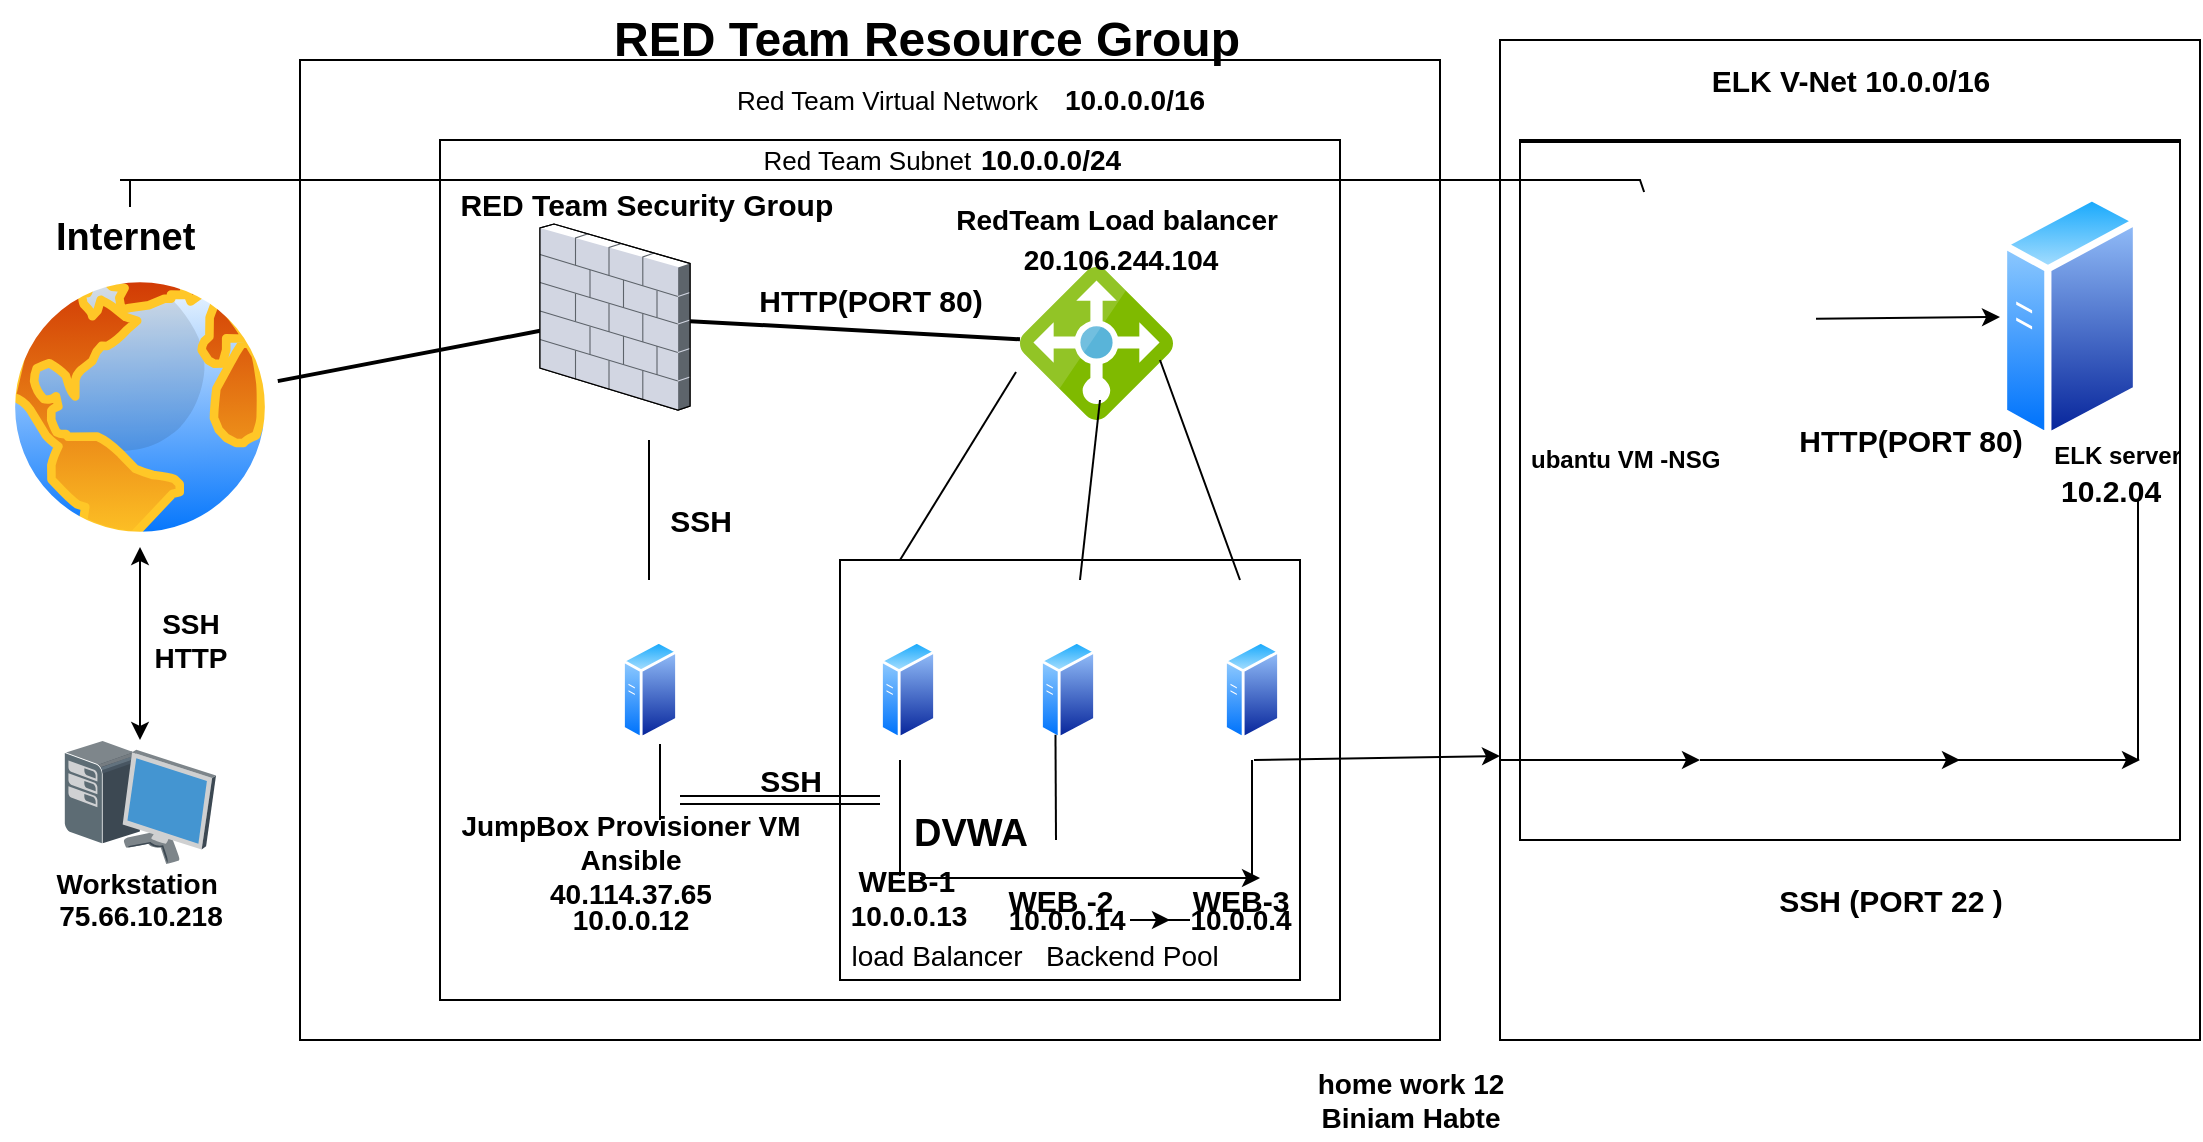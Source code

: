 <mxfile version="15.9.1" type="google"><diagram name="Page-1" id="e3a06f82-3646-2815-327d-82caf3d4e204"><mxGraphModel dx="1422" dy="762" grid="1" gridSize="10" guides="1" tooltips="1" connect="1" arrows="1" fold="1" page="1" pageScale="1.5" pageWidth="1169" pageHeight="826" background="none" math="0" shadow="0"><root><object label="" id="0"><mxCell style=";html=1;"/></object><mxCell id="1" style=";html=1;" parent="0"/><mxCell id="6a7d8f32e03d9370-32" style="edgeStyle=none;rounded=0;html=1;startSize=10;endSize=10;jettySize=auto;orthogonalLoop=1;fontSize=14;endArrow=none;endFill=0;strokeWidth=2;entryX=0.027;entryY=0.57;entryDx=0;entryDy=0;entryPerimeter=0;" parent="1" source="BCDuXwNG9TcysvzgNh1J-11" target="6a7d8f32e03d9370-17" edge="1"><mxGeometry relative="1" as="geometry"><mxPoint x="390" y="153.114" as="sourcePoint"/><mxPoint x="576" y="149.997" as="targetPoint"/></mxGeometry></mxCell><mxCell id="6a7d8f32e03d9370-43" style="edgeStyle=none;rounded=0;html=1;startSize=10;endSize=10;jettySize=auto;orthogonalLoop=1;fontSize=14;endArrow=none;endFill=0;strokeWidth=2;" parent="1" source="BCDuXwNG9TcysvzgNh1J-13" target="6a7d8f32e03d9370-17" edge="1"><mxGeometry relative="1" as="geometry"><mxPoint x="770" y="201" as="sourcePoint"/></mxGeometry></mxCell><mxCell id="6a7d8f32e03d9370-62" value="RED Team Resource Group" style="text;strokeColor=none;fillColor=none;html=1;fontSize=24;fontStyle=1;verticalAlign=middle;align=center;" parent="1" vertex="1"><mxGeometry x="282" y="30" width="861" height="40" as="geometry"/></mxCell><mxCell id="BCDuXwNG9TcysvzgNh1J-5" value="Internet&amp;nbsp;" style="text;html=1;resizable=0;autosize=1;align=center;verticalAlign=middle;points=[];fillColor=none;strokeColor=none;rounded=0;fontStyle=1;fontSize=19;" vertex="1" parent="1"><mxGeometry x="270" y="133.5" width="90" height="30" as="geometry"/></mxCell><mxCell id="BCDuXwNG9TcysvzgNh1J-10" value="ubantu VM -NSG&amp;nbsp;" style="text;html=1;resizable=0;autosize=1;align=center;verticalAlign=middle;points=[];fillColor=none;strokeColor=none;rounded=0;fontStyle=1" vertex="1" parent="1"><mxGeometry x="1009" y="250" width="110" height="20" as="geometry"/></mxCell><mxCell id="BCDuXwNG9TcysvzgNh1J-11" value="" style="aspect=fixed;perimeter=ellipsePerimeter;html=1;align=center;shadow=0;dashed=0;spacingTop=3;image;image=img/lib/active_directory/internet_globe.svg;" vertex="1" parent="1"><mxGeometry x="250" y="163.5" width="140" height="140" as="geometry"/></mxCell><mxCell id="BCDuXwNG9TcysvzgNh1J-13" value="" style="sketch=0;aspect=fixed;html=1;points=[];align=center;image;fontSize=12;image=img/lib/mscae/Load_Balancer_feature.svg;" vertex="1" parent="1"><mxGeometry x="760" y="163.5" width="76.5" height="76.5" as="geometry"/></mxCell><mxCell id="BCDuXwNG9TcysvzgNh1J-14" value="" style="aspect=fixed;perimeter=ellipsePerimeter;html=1;align=center;shadow=0;dashed=0;spacingTop=3;image;image=img/lib/active_directory/generic_server.svg;fontSize=19;" vertex="1" parent="1"><mxGeometry x="690" y="350" width="28.0" height="50" as="geometry"/></mxCell><mxCell id="BCDuXwNG9TcysvzgNh1J-15" value="" style="aspect=fixed;perimeter=ellipsePerimeter;html=1;align=center;shadow=0;dashed=0;spacingTop=3;image;image=img/lib/active_directory/generic_server.svg;fontSize=19;" vertex="1" parent="1"><mxGeometry x="770" y="350" width="28.0" height="50" as="geometry"/></mxCell><mxCell id="BCDuXwNG9TcysvzgNh1J-21" value="" style="endArrow=none;html=1;rounded=0;fontSize=19;" edge="1" parent="1"><mxGeometry width="50" height="50" relative="1" as="geometry"><mxPoint x="870" y="320" as="sourcePoint"/><mxPoint x="870" y="320" as="targetPoint"/><Array as="points"><mxPoint x="830" y="210"/></Array></mxGeometry></mxCell><mxCell id="BCDuXwNG9TcysvzgNh1J-22" value="" style="endArrow=none;html=1;rounded=0;fontSize=19;" edge="1" parent="1"><mxGeometry width="50" height="50" relative="1" as="geometry"><mxPoint x="790" y="320" as="sourcePoint"/><mxPoint x="800" y="230" as="targetPoint"/></mxGeometry></mxCell><mxCell id="BCDuXwNG9TcysvzgNh1J-23" value="" style="endArrow=none;html=1;rounded=0;fontSize=19;entryX=-0.026;entryY=0.686;entryDx=0;entryDy=0;entryPerimeter=0;" edge="1" parent="1" target="BCDuXwNG9TcysvzgNh1J-13"><mxGeometry width="50" height="50" relative="1" as="geometry"><mxPoint x="700" y="310" as="sourcePoint"/><mxPoint x="690" y="190" as="targetPoint"/><Array as="points"/></mxGeometry></mxCell><mxCell id="BCDuXwNG9TcysvzgNh1J-26" value="" style="shadow=0;dashed=0;html=1;labelPosition=center;verticalLabelPosition=bottom;verticalAlign=top;align=center;outlineConnect=0;shape=mxgraph.veeam.3d.workstation;fontSize=19;" vertex="1" parent="1"><mxGeometry x="282" y="400" width="76" height="62" as="geometry"/></mxCell><mxCell id="BCDuXwNG9TcysvzgNh1J-27" value="" style="endArrow=classic;startArrow=classic;html=1;rounded=0;fontSize=19;" edge="1" parent="1" source="BCDuXwNG9TcysvzgNh1J-26" target="BCDuXwNG9TcysvzgNh1J-11"><mxGeometry width="50" height="50" relative="1" as="geometry"><mxPoint x="314" y="390" as="sourcePoint"/><mxPoint x="345" y="330" as="targetPoint"/></mxGeometry></mxCell><mxCell id="BCDuXwNG9TcysvzgNh1J-30" value="DVWA" style="text;html=1;resizable=0;autosize=1;align=center;verticalAlign=middle;points=[];fillColor=none;strokeColor=none;rounded=0;fontSize=19;fontStyle=1" vertex="1" parent="1"><mxGeometry x="700" y="432" width="70" height="30" as="geometry"/></mxCell><mxCell id="BCDuXwNG9TcysvzgNh1J-32" value="" style="shape=image;html=1;verticalAlign=top;verticalLabelPosition=bottom;labelBackgroundColor=#ffffff;imageAspect=0;aspect=fixed;image=https://cdn0.iconfinder.com/data/icons/social-media-2104/24/social_media_social_media_logo_docker-128.png;fontSize=19;" vertex="1" parent="1"><mxGeometry x="790" y="400" width="78" height="78" as="geometry"/></mxCell><mxCell id="BCDuXwNG9TcysvzgNh1J-34" value="" style="endArrow=none;html=1;rounded=0;fontSize=19;entryX=0.25;entryY=1;entryDx=0;entryDy=0;" edge="1" parent="1" target="BCDuXwNG9TcysvzgNh1J-15"><mxGeometry width="50" height="50" relative="1" as="geometry"><mxPoint x="778" y="450" as="sourcePoint"/><mxPoint x="780" y="412" as="targetPoint"/><Array as="points"/></mxGeometry></mxCell><mxCell id="BCDuXwNG9TcysvzgNh1J-35" value="" style="shape=table;childLayout=tableLayout;startSize=0;fillColor=none;collapsible=0;recursiveResize=0;expand=0;pointerEvents=0;fontSize=19;" vertex="1" parent="1"><mxGeometry x="470" y="100" width="450" height="430" as="geometry"/></mxCell><mxCell id="BCDuXwNG9TcysvzgNh1J-36" value="" style="swimlane;horizontal=0;fontStyle=0;points=[[0,0.5],[1,0.5]];fillColor=none;strokeColor=none;portConstraint=eastwest;startSize=0;collapsible=0;recursiveResize=0;expand=0;pointerEvents=0;fontSize=19;" vertex="1" parent="BCDuXwNG9TcysvzgNh1J-35"><mxGeometry width="450" height="430" as="geometry"/></mxCell><mxCell id="BCDuXwNG9TcysvzgNh1J-37" value="" style="swimlane;fontStyle=0;connectable=0;fillColor=none;startSize=0;collapsible=0;recursiveResize=0;expand=0;pointerEvents=0;fontSize=19;" vertex="1" parent="BCDuXwNG9TcysvzgNh1J-36"><mxGeometry width="450" height="430" as="geometry"><mxRectangle width="450" height="430" as="alternateBounds"/></mxGeometry></mxCell><mxCell id="BCDuXwNG9TcysvzgNh1J-39" value="" style="shape=table;childLayout=tableLayout;startSize=0;fillColor=none;collapsible=0;recursiveResize=0;expand=0;pointerEvents=0;fontSize=13;" vertex="1" parent="1"><mxGeometry x="400" y="60" width="570" height="490" as="geometry"/></mxCell><mxCell id="BCDuXwNG9TcysvzgNh1J-40" value="" style="swimlane;horizontal=0;fontStyle=0;points=[[0,0.5],[1,0.5]];fillColor=none;strokeColor=none;portConstraint=eastwest;startSize=0;collapsible=0;recursiveResize=0;expand=0;pointerEvents=0;fontSize=13;" vertex="1" parent="BCDuXwNG9TcysvzgNh1J-39"><mxGeometry width="570" height="490" as="geometry"/></mxCell><mxCell id="BCDuXwNG9TcysvzgNh1J-41" value="" style="swimlane;fontStyle=0;connectable=0;fillColor=none;startSize=0;collapsible=0;recursiveResize=0;expand=0;pointerEvents=0;fontSize=13;" vertex="1" parent="BCDuXwNG9TcysvzgNh1J-40"><mxGeometry width="570" height="490" as="geometry"><mxRectangle width="570" height="490" as="alternateBounds"/></mxGeometry></mxCell><mxCell id="BCDuXwNG9TcysvzgNh1J-43" value="Red Team Virtual Network&amp;nbsp;" style="text;html=1;resizable=0;autosize=1;align=center;verticalAlign=middle;points=[];fillColor=none;strokeColor=none;rounded=0;fontSize=13;" vertex="1" parent="BCDuXwNG9TcysvzgNh1J-41"><mxGeometry x="210" y="10" width="170" height="20" as="geometry"/></mxCell><mxCell id="BCDuXwNG9TcysvzgNh1J-29" value="RedTeam Load balancer&amp;nbsp;" style="text;html=1;resizable=0;autosize=1;align=center;verticalAlign=middle;points=[];fillColor=none;strokeColor=none;rounded=0;fontSize=14;fontStyle=1" vertex="1" parent="BCDuXwNG9TcysvzgNh1J-41"><mxGeometry x="320" y="70" width="180" height="20" as="geometry"/></mxCell><mxCell id="BCDuXwNG9TcysvzgNh1J-45" value="Red Team Subnet&amp;nbsp;" style="text;html=1;resizable=0;autosize=1;align=center;verticalAlign=middle;points=[];fillColor=none;strokeColor=none;rounded=0;fontSize=13;" vertex="1" parent="BCDuXwNG9TcysvzgNh1J-41"><mxGeometry x="225" y="40" width="120" height="20" as="geometry"/></mxCell><mxCell id="6a7d8f32e03d9370-17" value="" style="verticalLabelPosition=bottom;aspect=fixed;html=1;verticalAlign=top;strokeColor=none;shape=mxgraph.citrix.firewall;fillColor=#66B2FF;gradientColor=#0066CC;fontSize=14;" parent="BCDuXwNG9TcysvzgNh1J-41" vertex="1"><mxGeometry x="120" y="82" width="75" height="93" as="geometry"/></mxCell><mxCell id="BCDuXwNG9TcysvzgNh1J-69" value="" style="endArrow=none;html=1;rounded=0;fontSize=19;" edge="1" parent="BCDuXwNG9TcysvzgNh1J-41"><mxGeometry width="50" height="50" relative="1" as="geometry"><mxPoint x="300" y="408" as="sourcePoint"/><mxPoint x="300" y="350" as="targetPoint"/><Array as="points"/></mxGeometry></mxCell><mxCell id="BCDuXwNG9TcysvzgNh1J-70" value="" style="endArrow=none;html=1;rounded=0;fontSize=19;" edge="1" parent="BCDuXwNG9TcysvzgNh1J-41"><mxGeometry width="50" height="50" relative="1" as="geometry"><mxPoint x="476" y="408" as="sourcePoint"/><mxPoint x="476" y="350" as="targetPoint"/><Array as="points"/></mxGeometry></mxCell><mxCell id="BCDuXwNG9TcysvzgNh1J-72" value="WEB-1&amp;nbsp;" style="text;html=1;resizable=0;autosize=1;align=center;verticalAlign=middle;points=[];fillColor=none;strokeColor=none;rounded=0;fontSize=15;fontStyle=1" vertex="1" parent="BCDuXwNG9TcysvzgNh1J-41"><mxGeometry x="270" y="400" width="70" height="20" as="geometry"/></mxCell><mxCell id="BCDuXwNG9TcysvzgNh1J-74" value="WEB-3" style="text;html=1;resizable=0;autosize=1;align=center;verticalAlign=middle;points=[];fillColor=none;strokeColor=none;rounded=0;fontSize=15;fontStyle=1" vertex="1" parent="BCDuXwNG9TcysvzgNh1J-41"><mxGeometry x="440" y="410" width="60" height="20" as="geometry"/></mxCell><mxCell id="BCDuXwNG9TcysvzgNh1J-16" value="" style="aspect=fixed;perimeter=ellipsePerimeter;html=1;align=center;shadow=0;dashed=0;spacingTop=3;image;image=img/lib/active_directory/generic_server.svg;fontSize=19;" vertex="1" parent="BCDuXwNG9TcysvzgNh1J-41"><mxGeometry x="462" y="290" width="28.0" height="50" as="geometry"/></mxCell><mxCell id="BCDuXwNG9TcysvzgNh1J-80" value="" style="shape=link;html=1;rounded=0;fontSize=15;" edge="1" parent="BCDuXwNG9TcysvzgNh1J-41"><mxGeometry width="100" relative="1" as="geometry"><mxPoint x="190" y="370" as="sourcePoint"/><mxPoint x="290" y="370" as="targetPoint"/></mxGeometry></mxCell><mxCell id="BCDuXwNG9TcysvzgNh1J-83" value="" style="endArrow=none;html=1;rounded=0;fontSize=19;" edge="1" parent="BCDuXwNG9TcysvzgNh1J-41"><mxGeometry width="50" height="50" relative="1" as="geometry"><mxPoint x="180" y="380" as="sourcePoint"/><mxPoint x="180" y="342" as="targetPoint"/><Array as="points"/></mxGeometry></mxCell><mxCell id="BCDuXwNG9TcysvzgNh1J-84" value="&lt;b&gt;SSH&lt;/b&gt;" style="text;html=1;resizable=0;autosize=1;align=center;verticalAlign=middle;points=[];fillColor=none;strokeColor=none;rounded=0;fontSize=15;" vertex="1" parent="BCDuXwNG9TcysvzgNh1J-41"><mxGeometry x="220" y="350" width="50" height="20" as="geometry"/></mxCell><mxCell id="BCDuXwNG9TcysvzgNh1J-95" value="" style="endArrow=classic;html=1;rounded=0;fontSize=15;entryX=0.667;entryY=-0.05;entryDx=0;entryDy=0;entryPerimeter=0;" edge="1" parent="BCDuXwNG9TcysvzgNh1J-41" target="BCDuXwNG9TcysvzgNh1J-74"><mxGeometry relative="1" as="geometry"><mxPoint x="310" y="409" as="sourcePoint"/><mxPoint x="410" y="409" as="targetPoint"/></mxGeometry></mxCell><mxCell id="BCDuXwNG9TcysvzgNh1J-103" value="SSH" style="text;html=1;resizable=0;autosize=1;align=center;verticalAlign=middle;points=[];fillColor=none;strokeColor=none;rounded=0;fontSize=15;fontStyle=1" vertex="1" parent="BCDuXwNG9TcysvzgNh1J-41"><mxGeometry x="175" y="220" width="50" height="20" as="geometry"/></mxCell><mxCell id="BCDuXwNG9TcysvzgNh1J-104" value="&lt;b&gt;HTTP(PORT 80)&lt;/b&gt;" style="text;html=1;resizable=0;autosize=1;align=center;verticalAlign=middle;points=[];fillColor=none;strokeColor=none;rounded=0;fontSize=15;" vertex="1" parent="BCDuXwNG9TcysvzgNh1J-41"><mxGeometry x="220" y="110" width="130" height="20" as="geometry"/></mxCell><mxCell id="BCDuXwNG9TcysvzgNh1J-106" value="RED Team Security Group&amp;nbsp;" style="text;html=1;resizable=0;autosize=1;align=center;verticalAlign=middle;points=[];fillColor=none;strokeColor=none;rounded=0;fontSize=15;fontStyle=1" vertex="1" parent="BCDuXwNG9TcysvzgNh1J-41"><mxGeometry x="70" y="62" width="210" height="20" as="geometry"/></mxCell><mxCell id="BCDuXwNG9TcysvzgNh1J-111" value="" style="endArrow=classic;html=1;rounded=0;fontSize=14;entryX=0;entryY=0.716;entryDx=0;entryDy=0;entryPerimeter=0;" edge="1" parent="BCDuXwNG9TcysvzgNh1J-41" target="BCDuXwNG9TcysvzgNh1J-60"><mxGeometry relative="1" as="geometry"><mxPoint x="477" y="350" as="sourcePoint"/><mxPoint x="577" y="350" as="targetPoint"/></mxGeometry></mxCell><mxCell id="BCDuXwNG9TcysvzgNh1J-120" value="&lt;b&gt;JumpBox Provisioner VM&lt;br&gt;Ansible&lt;br&gt;40.114.37.65&lt;/b&gt;" style="text;html=1;resizable=0;autosize=1;align=center;verticalAlign=middle;points=[];fillColor=none;strokeColor=none;rounded=0;fontSize=14;" vertex="1" parent="BCDuXwNG9TcysvzgNh1J-41"><mxGeometry x="70" y="370" width="190" height="60" as="geometry"/></mxCell><mxCell id="BCDuXwNG9TcysvzgNh1J-25" value="" style="aspect=fixed;perimeter=ellipsePerimeter;html=1;align=center;shadow=0;dashed=0;spacingTop=3;image;image=img/lib/active_directory/generic_server.svg;fontSize=19;" vertex="1" parent="BCDuXwNG9TcysvzgNh1J-41"><mxGeometry x="161" y="290" width="28.0" height="50" as="geometry"/></mxCell><mxCell id="BCDuXwNG9TcysvzgNh1J-18" value="" style="endArrow=none;html=1;rounded=0;fontSize=19;" edge="1" parent="BCDuXwNG9TcysvzgNh1J-41"><mxGeometry width="50" height="50" relative="1" as="geometry"><mxPoint x="174.5" y="260" as="sourcePoint"/><mxPoint x="174.5" y="190" as="targetPoint"/><Array as="points"><mxPoint x="174.5" y="190"/></Array></mxGeometry></mxCell><mxCell id="BCDuXwNG9TcysvzgNh1J-126" value="&lt;b&gt;10.0.0.4&lt;/b&gt;" style="text;html=1;resizable=0;autosize=1;align=center;verticalAlign=middle;points=[];fillColor=none;strokeColor=none;rounded=0;fontSize=14;" vertex="1" parent="BCDuXwNG9TcysvzgNh1J-41"><mxGeometry x="435" y="420" width="70" height="20" as="geometry"/></mxCell><mxCell id="BCDuXwNG9TcysvzgNh1J-129" value="&lt;b&gt;20.106.244.104&lt;/b&gt;" style="text;html=1;resizable=0;autosize=1;align=center;verticalAlign=middle;points=[];fillColor=none;strokeColor=none;rounded=0;fontSize=14;" vertex="1" parent="BCDuXwNG9TcysvzgNh1J-41"><mxGeometry x="355" y="90" width="110" height="20" as="geometry"/></mxCell><mxCell id="BCDuXwNG9TcysvzgNh1J-130" value="10.0.0.0/16" style="text;html=1;resizable=0;autosize=1;align=center;verticalAlign=middle;points=[];fillColor=none;strokeColor=none;rounded=0;fontSize=14;fontStyle=1" vertex="1" parent="BCDuXwNG9TcysvzgNh1J-41"><mxGeometry x="372" y="10" width="90" height="20" as="geometry"/></mxCell><mxCell id="BCDuXwNG9TcysvzgNh1J-131" value="10.0.0.0/24" style="text;html=1;resizable=0;autosize=1;align=center;verticalAlign=middle;points=[];fillColor=none;strokeColor=none;rounded=0;fontSize=14;fontStyle=1" vertex="1" parent="BCDuXwNG9TcysvzgNh1J-41"><mxGeometry x="330" y="40" width="90" height="20" as="geometry"/></mxCell><mxCell id="BCDuXwNG9TcysvzgNh1J-132" value="&lt;b&gt;10.0.0.12&lt;/b&gt;" style="text;html=1;resizable=0;autosize=1;align=center;verticalAlign=middle;points=[];fillColor=none;strokeColor=none;rounded=0;fontSize=14;" vertex="1" parent="BCDuXwNG9TcysvzgNh1J-41"><mxGeometry x="130" y="420" width="70" height="20" as="geometry"/></mxCell><mxCell id="BCDuXwNG9TcysvzgNh1J-52" value="" style="endArrow=none;html=1;rounded=0;fontSize=13;" edge="1" parent="1" target="BCDuXwNG9TcysvzgNh1J-5"><mxGeometry width="50" height="50" relative="1" as="geometry"><mxPoint x="315" y="120" as="sourcePoint"/><mxPoint x="310" y="80" as="targetPoint"/></mxGeometry></mxCell><mxCell id="BCDuXwNG9TcysvzgNh1J-53" value="" style="endArrow=none;html=1;rounded=0;fontSize=13;" edge="1" parent="1" target="BCDuXwNG9TcysvzgNh1J-9"><mxGeometry width="50" height="50" relative="1" as="geometry"><mxPoint x="310" y="120" as="sourcePoint"/><mxPoint x="1110" y="80" as="targetPoint"/><Array as="points"><mxPoint x="1070" y="120"/></Array></mxGeometry></mxCell><mxCell id="BCDuXwNG9TcysvzgNh1J-59" value="" style="shape=table;childLayout=tableLayout;startSize=0;fillColor=none;collapsible=0;recursiveResize=0;expand=0;pointerEvents=0;fontSize=15;" vertex="1" parent="1"><mxGeometry x="1000" y="50" width="350" height="500" as="geometry"/></mxCell><mxCell id="BCDuXwNG9TcysvzgNh1J-60" value="" style="swimlane;horizontal=0;fontStyle=0;points=[[0,0.5],[1,0.5]];fillColor=none;strokeColor=none;portConstraint=eastwest;startSize=0;collapsible=0;recursiveResize=0;expand=0;pointerEvents=0;fontSize=15;" vertex="1" parent="BCDuXwNG9TcysvzgNh1J-59"><mxGeometry width="350" height="500" as="geometry"/></mxCell><mxCell id="BCDuXwNG9TcysvzgNh1J-61" value="" style="swimlane;fontStyle=0;connectable=0;fillColor=none;startSize=0;collapsible=0;recursiveResize=0;expand=0;pointerEvents=0;fontSize=15;" vertex="1" parent="BCDuXwNG9TcysvzgNh1J-60"><mxGeometry width="350" height="500" as="geometry"><mxRectangle width="350" height="500" as="alternateBounds"/></mxGeometry></mxCell><mxCell id="BCDuXwNG9TcysvzgNh1J-54" value="" style="shape=table;childLayout=tableLayout;startSize=0;fillColor=none;collapsible=0;recursiveResize=0;expand=0;pointerEvents=0;fontSize=13;" vertex="1" parent="BCDuXwNG9TcysvzgNh1J-61"><mxGeometry x="10" y="50" width="330" height="350" as="geometry"/></mxCell><mxCell id="BCDuXwNG9TcysvzgNh1J-55" value="" style="swimlane;horizontal=0;fontStyle=0;points=[[0,0.5],[1,0.5]];fillColor=none;strokeColor=none;portConstraint=eastwest;startSize=0;collapsible=0;recursiveResize=0;expand=0;pointerEvents=0;fontSize=13;" vertex="1" parent="BCDuXwNG9TcysvzgNh1J-54"><mxGeometry width="330" height="350" as="geometry"/></mxCell><mxCell id="BCDuXwNG9TcysvzgNh1J-56" value="" style="swimlane;fontStyle=1;connectable=0;fillColor=none;startSize=1;collapsible=0;recursiveResize=0;expand=0;pointerEvents=0;fontSize=15;" vertex="1" parent="BCDuXwNG9TcysvzgNh1J-55"><mxGeometry width="330" height="350" as="geometry"><mxRectangle width="330" height="350" as="alternateBounds"/></mxGeometry></mxCell><mxCell id="BCDuXwNG9TcysvzgNh1J-58" value="&lt;b&gt;HTTP(PORT 80)&lt;/b&gt;" style="text;html=1;resizable=0;autosize=1;align=center;verticalAlign=middle;points=[];fillColor=none;strokeColor=none;rounded=0;fontSize=15;" vertex="1" parent="BCDuXwNG9TcysvzgNh1J-56"><mxGeometry x="130" y="140" width="130" height="20" as="geometry"/></mxCell><mxCell id="BCDuXwNG9TcysvzgNh1J-4" value="" style="aspect=fixed;perimeter=ellipsePerimeter;html=1;align=center;shadow=0;dashed=0;spacingTop=3;image;image=img/lib/active_directory/generic_server.svg;" vertex="1" parent="BCDuXwNG9TcysvzgNh1J-56"><mxGeometry x="240" y="26" width="70" height="125" as="geometry"/></mxCell><mxCell id="BCDuXwNG9TcysvzgNh1J-9" value="" style="shape=image;html=1;verticalAlign=top;verticalLabelPosition=bottom;labelBackgroundColor=#ffffff;imageAspect=0;aspect=fixed;image=https://cdn0.iconfinder.com/data/icons/security-double-color-red-and-black-vol-2/52/fire__wall__firewall__security-128.png" vertex="1" parent="BCDuXwNG9TcysvzgNh1J-56"><mxGeometry x="20" y="26" width="128" height="128" as="geometry"/></mxCell><mxCell id="BCDuXwNG9TcysvzgNh1J-51" value="" style="endArrow=classic;html=1;rounded=0;fontSize=13;entryX=0;entryY=0.5;entryDx=0;entryDy=0;" edge="1" parent="BCDuXwNG9TcysvzgNh1J-56" source="BCDuXwNG9TcysvzgNh1J-9" target="BCDuXwNG9TcysvzgNh1J-4"><mxGeometry width="50" height="50" relative="1" as="geometry"><mxPoint x="160" y="150" as="sourcePoint"/><mxPoint x="210" y="100" as="targetPoint"/></mxGeometry></mxCell><mxCell id="BCDuXwNG9TcysvzgNh1J-7" value="ELK server&amp;nbsp;" style="text;html=1;resizable=0;autosize=1;align=center;verticalAlign=middle;points=[];fillColor=none;strokeColor=none;rounded=0;fontStyle=1" vertex="1" parent="BCDuXwNG9TcysvzgNh1J-56"><mxGeometry x="260" y="148" width="80" height="20" as="geometry"/></mxCell><mxCell id="BCDuXwNG9TcysvzgNh1J-71" value="10.2.04" style="text;html=1;resizable=0;autosize=1;align=center;verticalAlign=middle;points=[];fillColor=none;strokeColor=none;rounded=0;fontSize=15;fontStyle=1" vertex="1" parent="BCDuXwNG9TcysvzgNh1J-56"><mxGeometry x="260" y="165" width="70" height="20" as="geometry"/></mxCell><mxCell id="BCDuXwNG9TcysvzgNh1J-113" value="" style="endArrow=classic;html=1;rounded=0;fontSize=14;" edge="1" parent="BCDuXwNG9TcysvzgNh1J-56"><mxGeometry relative="1" as="geometry"><mxPoint x="-10" y="310" as="sourcePoint"/><mxPoint x="90" y="310" as="targetPoint"/></mxGeometry></mxCell><mxCell id="BCDuXwNG9TcysvzgNh1J-115" value="" style="endArrow=classic;html=1;rounded=0;fontSize=14;" edge="1" parent="BCDuXwNG9TcysvzgNh1J-56"><mxGeometry relative="1" as="geometry"><mxPoint x="90" y="310" as="sourcePoint"/><mxPoint x="220" y="310" as="targetPoint"/></mxGeometry></mxCell><mxCell id="BCDuXwNG9TcysvzgNh1J-117" value="" style="endArrow=classic;html=1;rounded=0;fontSize=14;" edge="1" parent="BCDuXwNG9TcysvzgNh1J-56"><mxGeometry relative="1" as="geometry"><mxPoint x="210" y="310" as="sourcePoint"/><mxPoint x="310" y="310" as="targetPoint"/></mxGeometry></mxCell><mxCell id="BCDuXwNG9TcysvzgNh1J-119" value="" style="endArrow=none;html=1;rounded=0;fontSize=19;" edge="1" parent="BCDuXwNG9TcysvzgNh1J-56"><mxGeometry width="50" height="50" relative="1" as="geometry"><mxPoint x="309" y="310" as="sourcePoint"/><mxPoint x="309" y="240" as="targetPoint"/><Array as="points"><mxPoint x="309" y="240"/><mxPoint x="309" y="180"/></Array></mxGeometry></mxCell><mxCell id="BCDuXwNG9TcysvzgNh1J-65" value="ELK V-Net 10.0.0/16" style="text;html=1;resizable=0;autosize=1;align=center;verticalAlign=middle;points=[];fillColor=none;strokeColor=none;rounded=0;fontSize=15;fontStyle=1" vertex="1" parent="BCDuXwNG9TcysvzgNh1J-61"><mxGeometry x="100" y="10" width="150" height="20" as="geometry"/></mxCell><mxCell id="BCDuXwNG9TcysvzgNh1J-66" value="&lt;b&gt;SSH (PORT 22 )&lt;/b&gt;" style="text;html=1;resizable=0;autosize=1;align=center;verticalAlign=middle;points=[];fillColor=none;strokeColor=none;rounded=0;fontSize=15;" vertex="1" parent="BCDuXwNG9TcysvzgNh1J-61"><mxGeometry x="130" y="420" width="130" height="20" as="geometry"/></mxCell><mxCell id="BCDuXwNG9TcysvzgNh1J-121" value="" style="shape=table;childLayout=tableLayout;startSize=0;fillColor=none;collapsible=0;recursiveResize=0;expand=0;pointerEvents=0;fontSize=14;" vertex="1" parent="1"><mxGeometry x="670" y="310" width="230" height="210" as="geometry"/></mxCell><mxCell id="BCDuXwNG9TcysvzgNh1J-122" value="" style="swimlane;horizontal=0;fontStyle=0;points=[[0,0.5],[1,0.5]];fillColor=none;strokeColor=none;portConstraint=eastwest;startSize=0;collapsible=0;recursiveResize=0;expand=0;pointerEvents=0;fontSize=14;" vertex="1" parent="BCDuXwNG9TcysvzgNh1J-121"><mxGeometry width="230" height="210" as="geometry"/></mxCell><mxCell id="BCDuXwNG9TcysvzgNh1J-123" value="" style="swimlane;fontStyle=0;connectable=0;fillColor=none;startSize=0;collapsible=0;recursiveResize=0;expand=0;pointerEvents=0;fontSize=14;" vertex="1" parent="BCDuXwNG9TcysvzgNh1J-122"><mxGeometry width="230" height="210" as="geometry"><mxRectangle width="230" height="210" as="alternateBounds"/></mxGeometry></mxCell><mxCell id="BCDuXwNG9TcysvzgNh1J-124" value="&lt;b&gt;10.0.0.13&lt;/b&gt;" style="text;html=1;resizable=0;autosize=1;align=center;verticalAlign=middle;points=[];fillColor=none;strokeColor=none;rounded=0;fontSize=14;" vertex="1" parent="BCDuXwNG9TcysvzgNh1J-123"><mxGeometry x="-1" y="168" width="70" height="20" as="geometry"/></mxCell><mxCell id="BCDuXwNG9TcysvzgNh1J-125" value="&lt;b&gt;10.0.0.14&lt;/b&gt;&amp;nbsp;" style="text;html=1;resizable=0;autosize=1;align=center;verticalAlign=middle;points=[];fillColor=none;strokeColor=none;rounded=0;fontSize=14;" vertex="1" parent="BCDuXwNG9TcysvzgNh1J-123"><mxGeometry x="75" y="170" width="80" height="20" as="geometry"/></mxCell><mxCell id="BCDuXwNG9TcysvzgNh1J-73" value="WEB -2" style="text;html=1;resizable=0;autosize=1;align=center;verticalAlign=middle;points=[];fillColor=none;strokeColor=none;rounded=0;fontSize=15;fontStyle=1" vertex="1" parent="BCDuXwNG9TcysvzgNh1J-123"><mxGeometry x="75" y="160" width="70" height="20" as="geometry"/></mxCell><mxCell id="BCDuXwNG9TcysvzgNh1J-128" value="load Balancer&amp;nbsp; &amp;nbsp;Backend Pool&amp;nbsp;" style="text;html=1;resizable=0;autosize=1;align=center;verticalAlign=middle;points=[];fillColor=none;strokeColor=none;rounded=0;fontSize=14;" vertex="1" parent="BCDuXwNG9TcysvzgNh1J-123"><mxGeometry x="-1" y="188" width="200" height="20" as="geometry"/></mxCell><mxCell id="BCDuXwNG9TcysvzgNh1J-127" value="" style="edgeStyle=orthogonalEdgeStyle;rounded=0;orthogonalLoop=1;jettySize=auto;html=1;fontSize=14;" edge="1" parent="1" source="BCDuXwNG9TcysvzgNh1J-125" target="BCDuXwNG9TcysvzgNh1J-126"><mxGeometry relative="1" as="geometry"/></mxCell><mxCell id="BCDuXwNG9TcysvzgNh1J-133" value="&lt;b&gt;75.66.10.218&lt;/b&gt;" style="text;html=1;resizable=0;autosize=1;align=center;verticalAlign=middle;points=[];fillColor=none;strokeColor=none;rounded=0;fontSize=14;" vertex="1" parent="1"><mxGeometry x="270" y="478" width="100" height="20" as="geometry"/></mxCell><mxCell id="BCDuXwNG9TcysvzgNh1J-134" value="&lt;b&gt;Workstation&lt;/b&gt;&amp;nbsp;" style="text;html=1;resizable=0;autosize=1;align=center;verticalAlign=middle;points=[];fillColor=none;strokeColor=none;rounded=0;fontSize=14;" vertex="1" parent="1"><mxGeometry x="270" y="462" width="100" height="20" as="geometry"/></mxCell><mxCell id="BCDuXwNG9TcysvzgNh1J-135" value="&lt;b&gt;SSH&lt;br&gt;HTTP&lt;/b&gt;" style="text;html=1;resizable=0;autosize=1;align=center;verticalAlign=middle;points=[];fillColor=none;strokeColor=none;rounded=0;fontSize=14;" vertex="1" parent="1"><mxGeometry x="320" y="330" width="50" height="40" as="geometry"/></mxCell><mxCell id="BCDuXwNG9TcysvzgNh1J-136" value="home work 12&lt;br&gt;Biniam Habte" style="text;html=1;resizable=0;autosize=1;align=center;verticalAlign=middle;points=[];fillColor=none;strokeColor=none;rounded=0;fontSize=14;fontStyle=1" vertex="1" parent="1"><mxGeometry x="900" y="560" width="110" height="40" as="geometry"/></mxCell></root></mxGraphModel></diagram></mxfile>